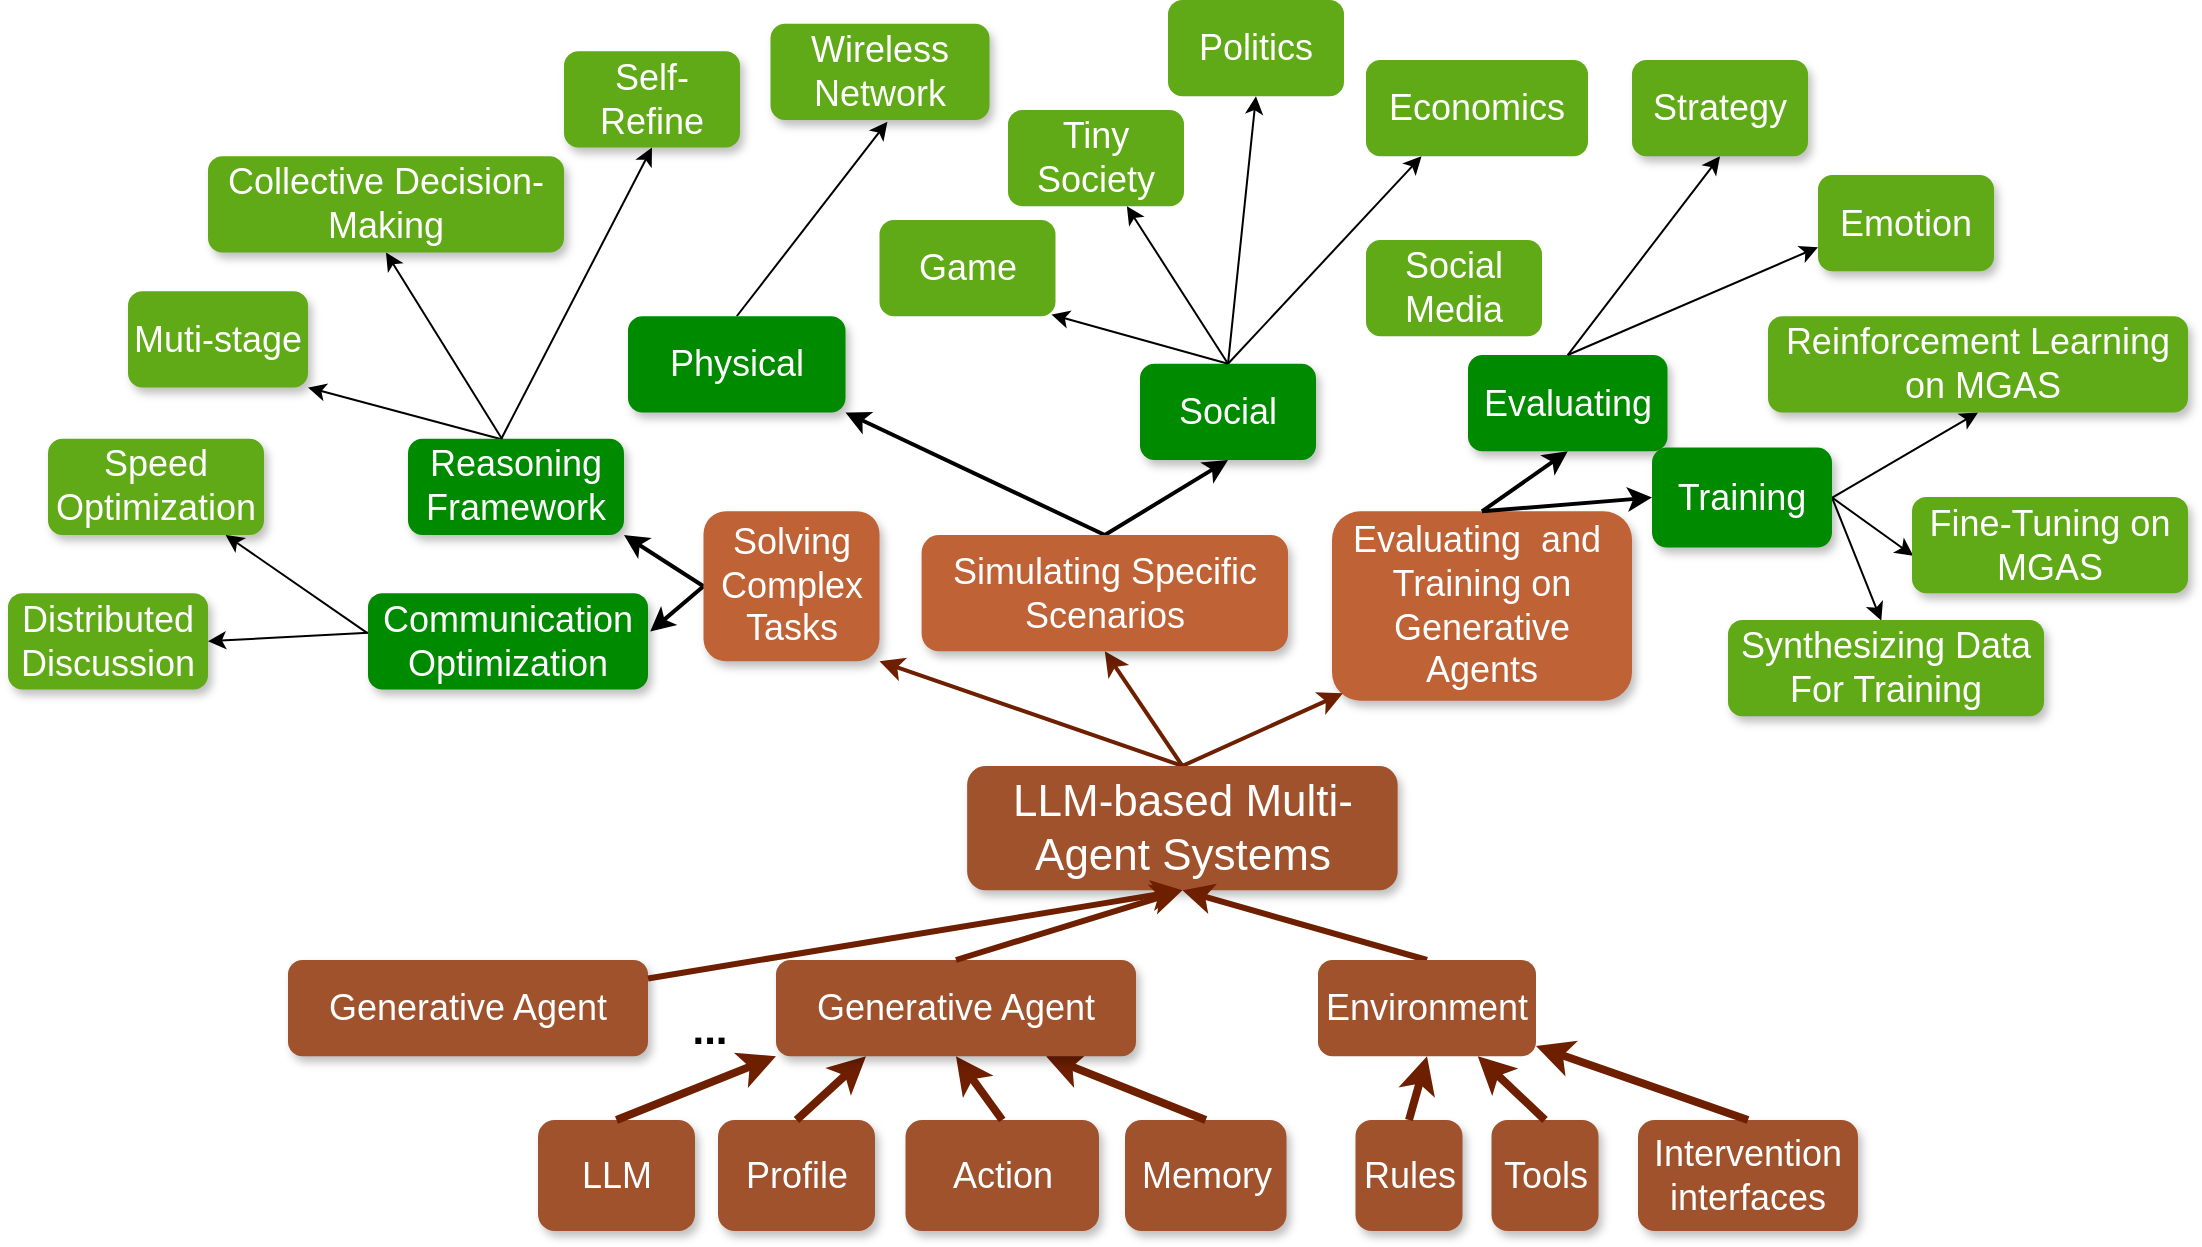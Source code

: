 <mxfile version="26.0.11" pages="2">
  <diagram id="JpZkx26YbNmgNPjJ96g1" name="tree">
    <mxGraphModel dx="2901" dy="1132" grid="1" gridSize="10" guides="1" tooltips="1" connect="1" arrows="1" fold="1" page="1" pageScale="1" pageWidth="827" pageHeight="1169" math="0" shadow="0">
      <root>
        <mxCell id="0" />
        <mxCell id="1" parent="0" />
        <mxCell id="skaffKzBVd656h6PqjQr-44" value="" style="endArrow=classic;html=1;rounded=0;exitX=0.5;exitY=0;exitDx=0;exitDy=0;entryX=1;entryY=1;entryDx=0;entryDy=0;strokeWidth=2;fillColor=#a0522d;strokeColor=#6D1F00;fontSize=18;" parent="1" source="skaffKzBVd656h6PqjQr-10" target="skaffKzBVd656h6PqjQr-45" edge="1">
          <mxGeometry width="50" height="50" relative="1" as="geometry">
            <mxPoint x="409" y="1210" as="sourcePoint" />
            <mxPoint x="630" y="1130" as="targetPoint" />
          </mxGeometry>
        </mxCell>
        <mxCell id="skaffKzBVd656h6PqjQr-49" value="&lt;div style=&quot;font-size: 18px;&quot;&gt;Evaluating&amp;nbsp; and&amp;nbsp; Training on Generative&lt;/div&gt;&lt;div style=&quot;font-size: 18px;&quot;&gt;Agents&lt;/div&gt;" style="rounded=1;whiteSpace=wrap;html=1;fillColor=#BF6236;strokeColor=none;fontColor=#FFFFFF;fontSize=18;shadow=1;glass=0;" parent="1" vertex="1">
          <mxGeometry x="452" y="885.64" width="150" height="94.7" as="geometry" />
        </mxCell>
        <mxCell id="skaffKzBVd656h6PqjQr-51" value="" style="endArrow=classic;html=1;rounded=0;entryX=0.036;entryY=0.961;entryDx=0;entryDy=0;strokeWidth=2;exitX=0.5;exitY=0;exitDx=0;exitDy=0;fillColor=#a0522d;strokeColor=#6D1F00;fontSize=18;entryPerimeter=0;" parent="1" source="skaffKzBVd656h6PqjQr-10" target="skaffKzBVd656h6PqjQr-49" edge="1">
          <mxGeometry width="50" height="50" relative="1" as="geometry">
            <mxPoint x="366" y="1010" as="sourcePoint" />
            <mxPoint x="401" y="1120" as="targetPoint" />
          </mxGeometry>
        </mxCell>
        <mxCell id="skaffKzBVd656h6PqjQr-130" value="" style="endArrow=classic;html=1;rounded=0;entryX=0.5;entryY=1;entryDx=0;entryDy=0;strokeWidth=2;fillColor=#a0522d;strokeColor=#6D1F00;fontSize=18;exitX=0.5;exitY=0;exitDx=0;exitDy=0;" parent="1" source="skaffKzBVd656h6PqjQr-10" target="skaffKzBVd656h6PqjQr-48" edge="1">
          <mxGeometry width="50" height="50" relative="1" as="geometry">
            <mxPoint x="380" y="1010" as="sourcePoint" />
            <mxPoint x="517" y="961" as="targetPoint" />
          </mxGeometry>
        </mxCell>
        <mxCell id="skaffKzBVd656h6PqjQr-55" style="rounded=0;orthogonalLoop=1;jettySize=auto;html=1;exitX=0;exitY=0.5;exitDx=0;exitDy=0;entryX=1.008;entryY=0.399;entryDx=0;entryDy=0;fontSize=18;entryPerimeter=0;fontColor=#FFFFFF;strokeWidth=2;" parent="1" source="skaffKzBVd656h6PqjQr-45" target="skaffKzBVd656h6PqjQr-94" edge="1">
          <mxGeometry relative="1" as="geometry">
            <mxPoint x="-20" y="956.275" as="targetPoint" />
          </mxGeometry>
        </mxCell>
        <mxCell id="skaffKzBVd656h6PqjQr-59" style="rounded=0;orthogonalLoop=1;jettySize=auto;html=1;exitX=0;exitY=0.5;exitDx=0;exitDy=0;entryX=1;entryY=1;entryDx=0;entryDy=0;fontSize=18;fontColor=#FFFFFF;strokeWidth=2;" parent="1" source="skaffKzBVd656h6PqjQr-45" target="skaffKzBVd656h6PqjQr-93" edge="1">
          <mxGeometry relative="1" as="geometry">
            <mxPoint x="-110" y="877.835" as="targetPoint" />
          </mxGeometry>
        </mxCell>
        <mxCell id="skaffKzBVd656h6PqjQr-45" value="Solving Complex Tasks" style="rounded=1;whiteSpace=wrap;html=1;fillColor=#BF6236;strokeColor=none;fontColor=#FFFFFF;fontSize=18;glass=0;shadow=1;dashed=1;" parent="1" vertex="1">
          <mxGeometry x="137.75" y="885.64" width="88" height="75" as="geometry" />
        </mxCell>
        <mxCell id="skaffKzBVd656h6PqjQr-68" style="rounded=0;orthogonalLoop=1;jettySize=auto;html=1;exitX=0.5;exitY=0;exitDx=0;exitDy=0;entryX=0.5;entryY=1;entryDx=0;entryDy=0;fontSize=18;fontColor=#FFFFFF;strokeWidth=2;" parent="1" source="skaffKzBVd656h6PqjQr-48" target="skaffKzBVd656h6PqjQr-66" edge="1">
          <mxGeometry relative="1" as="geometry" />
        </mxCell>
        <mxCell id="skaffKzBVd656h6PqjQr-69" style="rounded=0;orthogonalLoop=1;jettySize=auto;html=1;exitX=0.5;exitY=0;exitDx=0;exitDy=0;entryX=1;entryY=1;entryDx=0;entryDy=0;fontSize=18;fontColor=#FFFFFF;strokeWidth=2;" parent="1" source="skaffKzBVd656h6PqjQr-48" target="skaffKzBVd656h6PqjQr-67" edge="1">
          <mxGeometry relative="1" as="geometry" />
        </mxCell>
        <mxCell id="skaffKzBVd656h6PqjQr-48" value="&lt;div style=&quot;font-size: 18px;&quot;&gt;Simulating Specific S&lt;span style=&quot;background-color: initial; font-size: 18px;&quot;&gt;cenarios&lt;/span&gt;&lt;/div&gt;" style="rounded=1;whiteSpace=wrap;html=1;fillColor=light-dark(#BF6236,#CC7C56);strokeColor=none;fontColor=#FFFFFF;fontSize=18;glass=0;shadow=1;gradientColor=none;dashed=1;" parent="1" vertex="1">
          <mxGeometry x="246.81" y="897.51" width="183.19" height="58.13" as="geometry" />
        </mxCell>
        <mxCell id="skaffKzBVd656h6PqjQr-62" style="rounded=0;orthogonalLoop=1;jettySize=auto;html=1;exitX=0.5;exitY=0;exitDx=0;exitDy=0;entryX=0.5;entryY=1;entryDx=0;entryDy=0;fontSize=18;fontColor=#FFFFFF;strokeWidth=2;" parent="1" source="skaffKzBVd656h6PqjQr-49" target="skaffKzBVd656h6PqjQr-60" edge="1">
          <mxGeometry relative="1" as="geometry">
            <mxPoint x="512.375" y="915.64" as="sourcePoint" />
          </mxGeometry>
        </mxCell>
        <mxCell id="skaffKzBVd656h6PqjQr-115" style="rounded=0;orthogonalLoop=1;jettySize=auto;html=1;exitX=0.5;exitY=0;exitDx=0;exitDy=0;entryX=0.5;entryY=1;entryDx=0;entryDy=0;fontSize=18;fontColor=#FFFFFF;" parent="1" source="skaffKzBVd656h6PqjQr-60" target="skaffKzBVd656h6PqjQr-111" edge="1">
          <mxGeometry relative="1" as="geometry">
            <mxPoint x="712" y="819.64" as="targetPoint" />
          </mxGeometry>
        </mxCell>
        <mxCell id="skaffKzBVd656h6PqjQr-60" value="Evaluating" style="rounded=1;whiteSpace=wrap;html=1;fillColor=#008a00;fontColor=#FFFFFF;strokeColor=none;fontSize=18;glass=0;shadow=1;" parent="1" vertex="1">
          <mxGeometry x="520" y="807.51" width="99.75" height="48.13" as="geometry" />
        </mxCell>
        <mxCell id="skaffKzBVd656h6PqjQr-75" style="rounded=0;orthogonalLoop=1;jettySize=auto;html=1;exitX=0.5;exitY=0;exitDx=0;exitDy=0;entryX=0.006;entryY=0.889;entryDx=0;entryDy=0;fontSize=18;fontColor=#FFFFFF;entryPerimeter=0;strokeColor=none;" parent="1" source="skaffKzBVd656h6PqjQr-66" target="skaffKzBVd656h6PqjQr-74" edge="1">
          <mxGeometry relative="1" as="geometry" />
        </mxCell>
        <mxCell id="skaffKzBVd656h6PqjQr-77" style="rounded=0;orthogonalLoop=1;jettySize=auto;html=1;exitX=0.5;exitY=0;exitDx=0;exitDy=0;fontSize=18;entryX=0.25;entryY=1;entryDx=0;entryDy=0;fontColor=#FFFFFF;" parent="1" source="skaffKzBVd656h6PqjQr-66" target="skaffKzBVd656h6PqjQr-76" edge="1">
          <mxGeometry relative="1" as="geometry">
            <mxPoint x="491.95" y="713.77" as="targetPoint" />
          </mxGeometry>
        </mxCell>
        <mxCell id="skaffKzBVd656h6PqjQr-87" style="rounded=0;orthogonalLoop=1;jettySize=auto;html=1;exitX=0.5;exitY=0;exitDx=0;exitDy=0;entryX=0.5;entryY=1;entryDx=0;entryDy=0;fontSize=18;fontColor=#FFFFFF;" parent="1" source="skaffKzBVd656h6PqjQr-66" target="skaffKzBVd656h6PqjQr-81" edge="1">
          <mxGeometry relative="1" as="geometry">
            <mxPoint x="414" y="683.77" as="targetPoint" />
          </mxGeometry>
        </mxCell>
        <mxCell id="skaffKzBVd656h6PqjQr-66" value="Social" style="rounded=1;whiteSpace=wrap;html=1;fillColor=light-dark(#008A00,#CC7C56);strokeColor=none;fontColor=#FFFFFF;fontSize=18;glass=0;shadow=1;" parent="1" vertex="1">
          <mxGeometry x="356" y="811.9" width="88" height="48.13" as="geometry" />
        </mxCell>
        <mxCell id="skaffKzBVd656h6PqjQr-89" style="rounded=0;orthogonalLoop=1;jettySize=auto;html=1;exitX=0.5;exitY=0;exitDx=0;exitDy=0;entryX=0.534;entryY=1.017;entryDx=0;entryDy=0;fontSize=18;entryPerimeter=0;fontColor=#FFFFFF;" parent="1" source="skaffKzBVd656h6PqjQr-67" target="skaffKzBVd656h6PqjQr-83" edge="1">
          <mxGeometry relative="1" as="geometry">
            <mxPoint x="226" y="695.64" as="targetPoint" />
          </mxGeometry>
        </mxCell>
        <mxCell id="skaffKzBVd656h6PqjQr-67" value="Physical" style="rounded=1;whiteSpace=wrap;html=1;fillColor=light-dark(#008A00,#CC7C56);strokeColor=none;fontColor=#FFFFFF;fontSize=18;glass=0;shadow=1;" parent="1" vertex="1">
          <mxGeometry x="100" y="788.13" width="108.75" height="48.13" as="geometry" />
        </mxCell>
        <mxCell id="skaffKzBVd656h6PqjQr-92" style="rounded=0;orthogonalLoop=1;jettySize=auto;html=1;exitX=0.444;exitY=0.034;exitDx=0;exitDy=0;entryX=0.5;entryY=1;entryDx=0;entryDy=0;fontSize=18;exitPerimeter=0;fontColor=#FFFFFF;" parent="1" source="skaffKzBVd656h6PqjQr-93" target="skaffKzBVd656h6PqjQr-85" edge="1">
          <mxGeometry relative="1" as="geometry">
            <mxPoint x="82" y="811.9" as="targetPoint" />
          </mxGeometry>
        </mxCell>
        <mxCell id="skaffKzBVd656h6PqjQr-74" value="Social Media" style="rounded=1;whiteSpace=wrap;html=1;strokeColor=none;fillColor=#60A917;fontColor=#FFFFFF;fontSize=18;dashed=1;" parent="1" vertex="1">
          <mxGeometry x="469" y="750.0" width="88" height="48.13" as="geometry" />
        </mxCell>
        <mxCell id="skaffKzBVd656h6PqjQr-76" value="Economics" style="rounded=1;whiteSpace=wrap;html=1;strokeColor=none;fillColor=#60A917;fontColor=#FFFFFF;fontSize=18;dashed=1;" parent="1" vertex="1">
          <mxGeometry x="469" y="660" width="111" height="48.13" as="geometry" />
        </mxCell>
        <mxCell id="skaffKzBVd656h6PqjQr-81" value="&lt;div&gt;Politics&lt;/div&gt;" style="rounded=1;whiteSpace=wrap;html=1;strokeColor=none;fillColor=#60A917;fontColor=#FFFFFF;fontSize=18;dashed=1;" parent="1" vertex="1">
          <mxGeometry x="370" y="630.0" width="88" height="48.13" as="geometry" />
        </mxCell>
        <mxCell id="skaffKzBVd656h6PqjQr-82" value="Tiny Society" style="rounded=1;whiteSpace=wrap;html=1;strokeColor=none;fillColor=#60A917;fontColor=#FFFFFF;fontSize=18;dashed=1;" parent="1" vertex="1">
          <mxGeometry x="290" y="685.0" width="88" height="48.13" as="geometry" />
        </mxCell>
        <mxCell id="skaffKzBVd656h6PqjQr-83" value="Wireless Network" style="rounded=1;whiteSpace=wrap;html=1;strokeColor=none;fillColor=#60A917;fontColor=#FFFFFF;fontSize=18;glass=0;shadow=1;" parent="1" vertex="1">
          <mxGeometry x="171.25" y="641.87" width="109.5" height="48.13" as="geometry" />
        </mxCell>
        <mxCell id="skaffKzBVd656h6PqjQr-84" value="Game" style="rounded=1;whiteSpace=wrap;html=1;strokeColor=none;fillColor=#60A917;fontColor=#FFFFFF;fontSize=18;dashed=1;" parent="1" vertex="1">
          <mxGeometry x="225.75" y="740.0" width="88" height="48.13" as="geometry" />
        </mxCell>
        <mxCell id="skaffKzBVd656h6PqjQr-85" value="Collective Decision-Making" style="rounded=1;whiteSpace=wrap;html=1;strokeColor=none;fillColor=#60a917;fontColor=#FFFFFF;fontSize=18;shadow=1;glass=0;" parent="1" vertex="1">
          <mxGeometry x="-110" y="708.13" width="178" height="48.13" as="geometry" />
        </mxCell>
        <mxCell id="skaffKzBVd656h6PqjQr-88" style="rounded=0;orthogonalLoop=1;jettySize=auto;html=1;exitX=0.5;exitY=0;exitDx=0;exitDy=0;entryX=0.977;entryY=0.982;entryDx=0;entryDy=0;fontSize=18;entryPerimeter=0;fontColor=#FFFFFF;" parent="1" source="skaffKzBVd656h6PqjQr-66" target="skaffKzBVd656h6PqjQr-84" edge="1">
          <mxGeometry relative="1" as="geometry" />
        </mxCell>
        <mxCell id="skaffKzBVd656h6PqjQr-103" style="rounded=0;orthogonalLoop=1;jettySize=auto;html=1;exitX=0.428;exitY=0.003;exitDx=0;exitDy=0;entryX=1;entryY=1;entryDx=0;entryDy=0;fontSize=18;exitPerimeter=0;fontColor=#FFFFFF;" parent="1" source="skaffKzBVd656h6PqjQr-93" target="skaffKzBVd656h6PqjQr-97" edge="1">
          <mxGeometry relative="1" as="geometry" />
        </mxCell>
        <mxCell id="skaffKzBVd656h6PqjQr-93" value="Reasoning Framework" style="rounded=1;whiteSpace=wrap;html=1;fillColor=#008a00;strokeColor=none;fontColor=#FFFFFF;fontSize=18;glass=0;shadow=1;" parent="1" vertex="1">
          <mxGeometry x="-10" y="849.38" width="108" height="48.13" as="geometry" />
        </mxCell>
        <mxCell id="skaffKzBVd656h6PqjQr-104" style="rounded=0;orthogonalLoop=1;jettySize=auto;html=1;fontSize=18;exitX=-0.002;exitY=0.415;exitDx=0;exitDy=0;exitPerimeter=0;fontColor=#FFFFFF;" parent="1" source="skaffKzBVd656h6PqjQr-94" target="skaffKzBVd656h6PqjQr-98" edge="1">
          <mxGeometry relative="1" as="geometry">
            <mxPoint x="-30" y="940" as="sourcePoint" />
          </mxGeometry>
        </mxCell>
        <mxCell id="skaffKzBVd656h6PqjQr-105" style="rounded=0;orthogonalLoop=1;jettySize=auto;html=1;exitX=0.001;exitY=0.412;exitDx=0;exitDy=0;entryX=1;entryY=0.5;entryDx=0;entryDy=0;fontSize=18;exitPerimeter=0;fontColor=#FFFFFF;" parent="1" source="skaffKzBVd656h6PqjQr-94" target="skaffKzBVd656h6PqjQr-99" edge="1">
          <mxGeometry relative="1" as="geometry">
            <mxPoint x="110" y="956.275" as="sourcePoint" />
            <mxPoint x="-160" y="974.705" as="targetPoint" />
          </mxGeometry>
        </mxCell>
        <mxCell id="skaffKzBVd656h6PqjQr-94" value="Communication Optimization" style="rounded=1;whiteSpace=wrap;html=1;fillColor=#008a00;strokeColor=none;fontColor=#FFFFFF;fontSize=18;glass=0;shadow=1;" parent="1" vertex="1">
          <mxGeometry x="-30" y="926.57" width="140" height="48.13" as="geometry" />
        </mxCell>
        <mxCell id="skaffKzBVd656h6PqjQr-97" value="Muti-stage" style="rounded=1;whiteSpace=wrap;html=1;strokeColor=none;fillColor=#60a917;fontColor=#FFFFFF;fontSize=18;glass=0;shadow=1;" parent="1" vertex="1">
          <mxGeometry x="-150" y="775.64" width="90" height="48.13" as="geometry" />
        </mxCell>
        <mxCell id="skaffKzBVd656h6PqjQr-98" value="Speed Optimization" style="rounded=1;whiteSpace=wrap;html=1;strokeColor=none;fillColor=#60a917;fontColor=#FFFFFF;fontSize=18;glass=0;shadow=1;" parent="1" vertex="1">
          <mxGeometry x="-190" y="849.38" width="108" height="48.13" as="geometry" />
        </mxCell>
        <mxCell id="skaffKzBVd656h6PqjQr-99" value="Distributed Discussion" style="rounded=1;whiteSpace=wrap;html=1;strokeColor=none;fillColor=#60a917;fontColor=#FFFFFF;fontSize=18;glass=0;shadow=1;" parent="1" vertex="1">
          <mxGeometry x="-210" y="926.57" width="100" height="48.13" as="geometry" />
        </mxCell>
        <mxCell id="skaffKzBVd656h6PqjQr-125" style="rounded=0;orthogonalLoop=1;jettySize=auto;html=1;exitX=0.978;exitY=0.525;exitDx=0;exitDy=0;entryX=0.5;entryY=1;entryDx=0;entryDy=0;fontSize=18;exitPerimeter=0;fontColor=#FFFFFF;" parent="1" source="skaffKzBVd656h6PqjQr-109" target="skaffKzBVd656h6PqjQr-122" edge="1">
          <mxGeometry relative="1" as="geometry" />
        </mxCell>
        <mxCell id="skaffKzBVd656h6PqjQr-126" style="rounded=0;orthogonalLoop=1;jettySize=auto;html=1;fontSize=18;entryX=0.005;entryY=0.613;entryDx=0;entryDy=0;entryPerimeter=0;exitX=1;exitY=0.5;exitDx=0;exitDy=0;fontColor=#FFFFFF;" parent="1" source="skaffKzBVd656h6PqjQr-109" target="skaffKzBVd656h6PqjQr-113" edge="1">
          <mxGeometry relative="1" as="geometry" />
        </mxCell>
        <mxCell id="skaffKzBVd656h6PqjQr-127" style="rounded=0;orthogonalLoop=1;jettySize=auto;html=1;exitX=1;exitY=0.5;exitDx=0;exitDy=0;entryX=0.485;entryY=0.007;entryDx=0;entryDy=0;fontSize=18;entryPerimeter=0;fontColor=#FFFFFF;" parent="1" source="skaffKzBVd656h6PqjQr-109" target="skaffKzBVd656h6PqjQr-121" edge="1">
          <mxGeometry relative="1" as="geometry">
            <mxPoint x="691" y="955.64" as="targetPoint" />
          </mxGeometry>
        </mxCell>
        <mxCell id="skaffKzBVd656h6PqjQr-109" value="Training" style="rounded=1;whiteSpace=wrap;html=1;fillColor=#008a00;fontColor=#FFFFFF;strokeColor=none;fontSize=18;glass=0;shadow=1;" parent="1" vertex="1">
          <mxGeometry x="612" y="853.77" width="90" height="50" as="geometry" />
        </mxCell>
        <mxCell id="skaffKzBVd656h6PqjQr-110" style="rounded=0;orthogonalLoop=1;jettySize=auto;html=1;exitX=0.5;exitY=0;exitDx=0;exitDy=0;fontSize=18;entryX=0;entryY=0.5;entryDx=0;entryDy=0;fontColor=#FFFFFF;strokeWidth=2;" parent="1" source="skaffKzBVd656h6PqjQr-49" target="skaffKzBVd656h6PqjQr-109" edge="1">
          <mxGeometry relative="1" as="geometry">
            <mxPoint x="512.375" y="915.64" as="sourcePoint" />
            <mxPoint x="590" y="911" as="targetPoint" />
          </mxGeometry>
        </mxCell>
        <mxCell id="skaffKzBVd656h6PqjQr-111" value="Strategy" style="rounded=1;whiteSpace=wrap;html=1;strokeColor=none;fillColor=#60a917;fontColor=#FFFFFF;fontSize=18;glass=0;shadow=1;gradientColor=none;" parent="1" vertex="1">
          <mxGeometry x="602" y="660.0" width="88" height="48.13" as="geometry" />
        </mxCell>
        <mxCell id="skaffKzBVd656h6PqjQr-112" value="Emotion" style="rounded=1;whiteSpace=wrap;html=1;strokeColor=none;fillColor=#60a917;fontColor=#FFFFFF;fontSize=18;glass=0;shadow=1;" parent="1" vertex="1">
          <mxGeometry x="695" y="717.51" width="88" height="48.13" as="geometry" />
        </mxCell>
        <mxCell id="skaffKzBVd656h6PqjQr-113" value="Fine-Tuning on MGAS" style="rounded=1;whiteSpace=wrap;html=1;strokeColor=none;fillColor=#60a917;fontColor=#FFFFFF;fontSize=18;glass=0;shadow=1;" parent="1" vertex="1">
          <mxGeometry x="742" y="878.44" width="138" height="48.13" as="geometry" />
        </mxCell>
        <mxCell id="skaffKzBVd656h6PqjQr-121" value="&lt;div&gt;Synthesizing Data For Training&lt;/div&gt;" style="rounded=1;whiteSpace=wrap;html=1;strokeColor=none;fillColor=#60a917;fontColor=#FFFFFF;fontSize=18;glass=0;shadow=1;" parent="1" vertex="1">
          <mxGeometry x="650" y="940" width="158" height="48.13" as="geometry" />
        </mxCell>
        <mxCell id="skaffKzBVd656h6PqjQr-122" value="&lt;span style=&quot;background-color: initial;&quot;&gt;Reinforcement Learning&lt;/span&gt;&lt;br&gt;&amp;nbsp;on MGAS" style="rounded=1;whiteSpace=wrap;html=1;strokeColor=none;fillColor=#60a917;fontColor=#FFFFFF;fontSize=18;glass=0;shadow=1;" parent="1" vertex="1">
          <mxGeometry x="670" y="788.13" width="210" height="48.13" as="geometry" />
        </mxCell>
        <mxCell id="4mtZTrKe0Ws6-dNjXsxN-1" style="rounded=0;orthogonalLoop=1;jettySize=auto;html=1;exitX=0.5;exitY=0;exitDx=0;exitDy=0;fontSize=18;fontColor=#FFFFFF;" parent="1" source="skaffKzBVd656h6PqjQr-66" target="skaffKzBVd656h6PqjQr-82" edge="1">
          <mxGeometry relative="1" as="geometry">
            <mxPoint x="390" y="821.64" as="sourcePoint" />
            <mxPoint x="404" y="693.64" as="targetPoint" />
          </mxGeometry>
        </mxCell>
        <mxCell id="4mtZTrKe0Ws6-dNjXsxN-2" value="Self-Refine" style="rounded=1;whiteSpace=wrap;html=1;strokeColor=none;fillColor=#60a917;fontColor=#FFFFFF;fontSize=18;glass=0;shadow=1;" parent="1" vertex="1">
          <mxGeometry x="68.0" y="655.61" width="88" height="48.13" as="geometry" />
        </mxCell>
        <mxCell id="4mtZTrKe0Ws6-dNjXsxN-3" style="rounded=0;orthogonalLoop=1;jettySize=auto;html=1;entryX=0.5;entryY=1;entryDx=0;entryDy=0;fontSize=18;exitX=0.431;exitY=0.005;exitDx=0;exitDy=0;exitPerimeter=0;fontColor=#FFFFFF;" parent="1" source="skaffKzBVd656h6PqjQr-93" target="4mtZTrKe0Ws6-dNjXsxN-2" edge="1">
          <mxGeometry relative="1" as="geometry">
            <mxPoint x="60" y="845.64" as="sourcePoint" />
            <mxPoint x="112" y="709.38" as="targetPoint" />
          </mxGeometry>
        </mxCell>
        <mxCell id="4mtZTrKe0Ws6-dNjXsxN-4" style="rounded=0;orthogonalLoop=1;jettySize=auto;html=1;fontSize=18;entryX=0;entryY=0.75;entryDx=0;entryDy=0;exitX=0.5;exitY=0;exitDx=0;exitDy=0;fontColor=#FFFFFF;" parent="1" source="skaffKzBVd656h6PqjQr-60" target="skaffKzBVd656h6PqjQr-112" edge="1">
          <mxGeometry relative="1" as="geometry">
            <mxPoint x="597" y="767.64" as="targetPoint" />
            <mxPoint x="524" y="853.64" as="sourcePoint" />
          </mxGeometry>
        </mxCell>
        <mxCell id="skaffKzBVd656h6PqjQr-1" value="&lt;div&gt;&lt;span style=&quot;background-color: initial;&quot;&gt;Profile&lt;/span&gt;&lt;/div&gt;" style="rounded=1;whiteSpace=wrap;html=1;fillColor=#a0522d;fontColor=#ffffff;strokeColor=none;fontSize=18;glass=0;shadow=1;dashed=1;" parent="1" vertex="1">
          <mxGeometry x="145" y="1190" width="78.5" height="55.5" as="geometry" />
        </mxCell>
        <mxCell id="skaffKzBVd656h6PqjQr-2" value="Action" style="rounded=1;whiteSpace=wrap;html=1;fillColor=#a0522d;fontColor=#ffffff;strokeColor=none;fontSize=18;glass=0;shadow=1;dashed=1;" parent="1" vertex="1">
          <mxGeometry x="238.75" y="1190" width="96.75" height="55.5" as="geometry" />
        </mxCell>
        <mxCell id="skaffKzBVd656h6PqjQr-10" value="&lt;font style=&quot;font-size: 22px;&quot;&gt;LLM-based Multi-Agent Systems&lt;/font&gt;" style="rounded=1;whiteSpace=wrap;html=1;fillColor=#a0522d;fontColor=#ffffff;strokeColor=none;fontSize=22;glass=0;shadow=1;" parent="1" vertex="1">
          <mxGeometry x="269.57" y="1012.97" width="215.25" height="62.19" as="geometry" />
        </mxCell>
        <mxCell id="skaffKzBVd656h6PqjQr-17" value="Memory" style="rounded=1;whiteSpace=wrap;html=1;fillColor=#a0522d;fontColor=#ffffff;strokeColor=none;fontSize=18;glass=0;shadow=1;dashed=1;" parent="1" vertex="1">
          <mxGeometry x="348.5" y="1190" width="80.75" height="55.5" as="geometry" />
        </mxCell>
        <mxCell id="skaffKzBVd656h6PqjQr-29" value="" style="endArrow=classic;html=1;rounded=0;exitX=0.5;exitY=0;exitDx=0;exitDy=0;entryX=0.25;entryY=1;entryDx=0;entryDy=0;strokeWidth=4;fillColor=#a0522d;strokeColor=#6D1F00;fontSize=18;" parent="1" source="skaffKzBVd656h6PqjQr-1" target="skaffKzBVd656h6PqjQr-33" edge="1">
          <mxGeometry width="50" height="50" relative="1" as="geometry">
            <mxPoint x="111.91" y="1279" as="sourcePoint" />
            <mxPoint x="128.41" y="1270" as="targetPoint" />
          </mxGeometry>
        </mxCell>
        <mxCell id="skaffKzBVd656h6PqjQr-30" value="" style="endArrow=classic;html=1;rounded=0;exitX=0.5;exitY=0;exitDx=0;exitDy=0;entryX=0.5;entryY=1;entryDx=0;entryDy=0;strokeWidth=4;fillColor=#a0522d;strokeColor=#6D1F00;fontSize=18;" parent="1" source="skaffKzBVd656h6PqjQr-2" target="skaffKzBVd656h6PqjQr-33" edge="1">
          <mxGeometry width="50" height="50" relative="1" as="geometry">
            <mxPoint x="80.41" y="1359" as="sourcePoint" />
            <mxPoint x="169.25" y="1269.562" as="targetPoint" />
          </mxGeometry>
        </mxCell>
        <mxCell id="skaffKzBVd656h6PqjQr-31" value="" style="endArrow=classic;html=1;rounded=0;exitX=0.5;exitY=0;exitDx=0;exitDy=0;entryX=0.75;entryY=1;entryDx=0;entryDy=0;strokeWidth=4;fillColor=#a0522d;strokeColor=#6D1F00;fontSize=18;" parent="1" source="skaffKzBVd656h6PqjQr-17" target="skaffKzBVd656h6PqjQr-33" edge="1">
          <mxGeometry width="50" height="50" relative="1" as="geometry">
            <mxPoint x="180.41" y="1359" as="sourcePoint" />
            <mxPoint x="210.25" y="1269.562" as="targetPoint" />
          </mxGeometry>
        </mxCell>
        <mxCell id="skaffKzBVd656h6PqjQr-33" value="Generative Agent" style="rounded=1;whiteSpace=wrap;html=1;fillColor=#a0522d;fontColor=#ffffff;strokeColor=none;fontSize=18;glass=0;shadow=1;" parent="1" vertex="1">
          <mxGeometry x="174" y="1110" width="180" height="48.13" as="geometry" />
        </mxCell>
        <mxCell id="skaffKzBVd656h6PqjQr-64" style="rounded=0;orthogonalLoop=1;jettySize=auto;html=1;exitX=0.5;exitY=0;exitDx=0;exitDy=0;entryX=0.5;entryY=1;entryDx=0;entryDy=0;strokeWidth=3;fillColor=#a0522d;strokeColor=#6D1F00;fontSize=18;" parent="1" source="skaffKzBVd656h6PqjQr-34" target="skaffKzBVd656h6PqjQr-10" edge="1">
          <mxGeometry relative="1" as="geometry" />
        </mxCell>
        <mxCell id="skaffKzBVd656h6PqjQr-34" value="Environment" style="rounded=1;whiteSpace=wrap;html=1;fillColor=#a0522d;fontColor=#ffffff;strokeColor=none;fontSize=18;dashed=1;" parent="1" vertex="1">
          <mxGeometry x="445" y="1110" width="109" height="48.13" as="geometry" />
        </mxCell>
        <mxCell id="skaffKzBVd656h6PqjQr-37" value="Rules" style="rounded=1;whiteSpace=wrap;html=1;fillColor=#a0522d;fontColor=#ffffff;strokeColor=none;fontSize=18;glass=0;shadow=1;" parent="1" vertex="1">
          <mxGeometry x="463.75" y="1190" width="53.5" height="55.5" as="geometry" />
        </mxCell>
        <mxCell id="skaffKzBVd656h6PqjQr-39" value="" style="endArrow=classic;html=1;rounded=0;exitX=0.5;exitY=0;exitDx=0;exitDy=0;entryX=0.5;entryY=1;entryDx=0;entryDy=0;strokeWidth=4;fillColor=#a0522d;strokeColor=#6D1F00;fontSize=18;" parent="1" source="skaffKzBVd656h6PqjQr-37" target="skaffKzBVd656h6PqjQr-34" edge="1">
          <mxGeometry width="50" height="50" relative="1" as="geometry">
            <mxPoint x="456.25" y="1359" as="sourcePoint" />
            <mxPoint x="371.25" y="1307" as="targetPoint" />
          </mxGeometry>
        </mxCell>
        <mxCell id="skaffKzBVd656h6PqjQr-42" value="" style="endArrow=classic;html=1;rounded=0;exitX=0.5;exitY=0;exitDx=0;exitDy=0;entryX=0.5;entryY=1;entryDx=0;entryDy=0;strokeWidth=3;fillColor=#a0522d;strokeColor=#6D1F00;fontSize=18;" parent="1" source="skaffKzBVd656h6PqjQr-33" target="skaffKzBVd656h6PqjQr-10" edge="1">
          <mxGeometry width="50" height="50" relative="1" as="geometry">
            <mxPoint x="214" y="1200" as="sourcePoint" />
            <mxPoint x="388" y="1110" as="targetPoint" />
          </mxGeometry>
        </mxCell>
        <mxCell id="EdyCbkl_p3JUXa9mk3wl-1" value="LLM" style="rounded=1;whiteSpace=wrap;html=1;fillColor=#a0522d;fontColor=#ffffff;strokeColor=none;fontSize=18;glass=0;shadow=1;dashed=1;" parent="1" vertex="1">
          <mxGeometry x="55" y="1190" width="78.5" height="55.5" as="geometry" />
        </mxCell>
        <mxCell id="EdyCbkl_p3JUXa9mk3wl-2" value="" style="endArrow=classic;html=1;rounded=0;exitX=0.5;exitY=0;exitDx=0;exitDy=0;entryX=0;entryY=1;entryDx=0;entryDy=0;strokeWidth=4;fillColor=#a0522d;strokeColor=#6D1F00;fontSize=18;" parent="1" source="EdyCbkl_p3JUXa9mk3wl-1" target="skaffKzBVd656h6PqjQr-33" edge="1">
          <mxGeometry width="50" height="50" relative="1" as="geometry">
            <mxPoint x="204" y="1200" as="sourcePoint" />
            <mxPoint x="241" y="1168" as="targetPoint" />
          </mxGeometry>
        </mxCell>
        <mxCell id="CL27KBF6f4KL-h8ZXocw-2" value="Intervention interfaces" style="rounded=1;whiteSpace=wrap;html=1;fillColor=#a0522d;fontColor=#ffffff;strokeColor=none;fontSize=18;textShadow=0;glass=0;shadow=1;" parent="1" vertex="1">
          <mxGeometry x="605" y="1190" width="110" height="55.5" as="geometry" />
        </mxCell>
        <mxCell id="CL27KBF6f4KL-h8ZXocw-4" value="" style="endArrow=classic;html=1;rounded=0;exitX=0.5;exitY=0;exitDx=0;exitDy=0;strokeWidth=4;fillColor=#a0522d;strokeColor=#6D1F00;fontSize=18;" parent="1" source="CL27KBF6f4KL-h8ZXocw-2" target="skaffKzBVd656h6PqjQr-34" edge="1">
          <mxGeometry width="50" height="50" relative="1" as="geometry">
            <mxPoint x="501" y="1200" as="sourcePoint" />
            <mxPoint x="441" y="1168" as="targetPoint" />
          </mxGeometry>
        </mxCell>
        <mxCell id="CL27KBF6f4KL-h8ZXocw-6" value="Tools" style="rounded=1;whiteSpace=wrap;html=1;fillColor=#a0522d;fontColor=#ffffff;strokeColor=none;fontSize=18;glass=0;shadow=1;" parent="1" vertex="1">
          <mxGeometry x="531.75" y="1190" width="53.5" height="55.5" as="geometry" />
        </mxCell>
        <mxCell id="CL27KBF6f4KL-h8ZXocw-7" value="" style="endArrow=classic;html=1;rounded=0;exitX=0.5;exitY=0;exitDx=0;exitDy=0;strokeWidth=4;fillColor=#a0522d;strokeColor=#6D1F00;fontSize=18;" parent="1" source="CL27KBF6f4KL-h8ZXocw-6" target="skaffKzBVd656h6PqjQr-34" edge="1">
          <mxGeometry width="50" height="50" relative="1" as="geometry">
            <mxPoint x="501" y="1200" as="sourcePoint" />
            <mxPoint x="510" y="1168" as="targetPoint" />
          </mxGeometry>
        </mxCell>
        <mxCell id="Tc7P8LKHMEHr6oD4uBUF-1" value="Generative Agent" style="rounded=1;whiteSpace=wrap;html=1;fillColor=#a0522d;fontColor=#ffffff;strokeColor=none;fontSize=18;glass=0;shadow=1;" parent="1" vertex="1">
          <mxGeometry x="-70" y="1110" width="180" height="48.13" as="geometry" />
        </mxCell>
        <mxCell id="Tc7P8LKHMEHr6oD4uBUF-4" value="&lt;b&gt;&lt;font style=&quot;font-size: 21px;&quot;&gt;...&lt;/font&gt;&lt;/b&gt;" style="text;html=1;align=center;verticalAlign=middle;whiteSpace=wrap;rounded=0;" parent="1" vertex="1">
          <mxGeometry x="111" y="1129" width="60" height="30" as="geometry" />
        </mxCell>
        <mxCell id="Tc7P8LKHMEHr6oD4uBUF-5" value="" style="endArrow=classic;html=1;rounded=0;strokeWidth=3;fillColor=#a0522d;strokeColor=#6D1F00;fontSize=18;entryX=0.5;entryY=1;entryDx=0;entryDy=0;" parent="1" source="Tc7P8LKHMEHr6oD4uBUF-1" target="skaffKzBVd656h6PqjQr-10" edge="1">
          <mxGeometry width="50" height="50" relative="1" as="geometry">
            <mxPoint y="1110" as="sourcePoint" />
            <mxPoint x="113" y="1075" as="targetPoint" />
          </mxGeometry>
        </mxCell>
      </root>
    </mxGraphModel>
  </diagram>
  <diagram id="0bWGjBheT1xtGQ3-5Z4j" name="environment-conponets">
    <mxGraphModel dx="988" dy="539" grid="1" gridSize="10" guides="1" tooltips="1" connect="1" arrows="1" fold="1" page="1" pageScale="1" pageWidth="827" pageHeight="1169" math="0" shadow="0">
      <root>
        <mxCell id="0" />
        <mxCell id="1" parent="0" />
        <mxCell id="aOGlwenCFgNjmDu3Sfx9-1" value="ENVIRONMENT" style="rounded=1;whiteSpace=wrap;html=1;dashed=1;dashPattern=8 8;verticalAlign=top;" vertex="1" parent="1">
          <mxGeometry x="110" y="290" width="510" height="530" as="geometry" />
        </mxCell>
        <mxCell id="aOGlwenCFgNjmDu3Sfx9-2" value="TOOLS" style="rounded=1;whiteSpace=wrap;html=1;verticalAlign=top;" vertex="1" parent="1">
          <mxGeometry x="160" y="360" width="190" height="190" as="geometry" />
        </mxCell>
        <mxCell id="aOGlwenCFgNjmDu3Sfx9-3" value="RULS" style="rounded=1;whiteSpace=wrap;html=1;verticalAlign=top;" vertex="1" parent="1">
          <mxGeometry x="380" y="360" width="200" height="190" as="geometry" />
        </mxCell>
        <mxCell id="YjcnA5tS1VcOCI9oo2fW-2" value="Translate Instruct into Record" style="rounded=0;whiteSpace=wrap;html=1;" vertex="1" parent="1">
          <mxGeometry x="175" y="380" width="160" height="30" as="geometry" />
        </mxCell>
        <mxCell id="YjcnA5tS1VcOCI9oo2fW-3" value="Constraint Interact of Agents" style="rounded=0;whiteSpace=wrap;html=1;" vertex="1" parent="1">
          <mxGeometry x="405" y="380" width="160" height="30" as="geometry" />
        </mxCell>
        <mxCell id="YjcnA5tS1VcOCI9oo2fW-8" value="social media" style="shape=xor;whiteSpace=wrap;html=1;align=right;" vertex="1" parent="1">
          <mxGeometry x="275" y="430" width="60" height="80" as="geometry" />
        </mxCell>
        <mxCell id="YjcnA5tS1VcOCI9oo2fW-11" value="" style="edgeStyle=orthogonalEdgeStyle;rounded=0;orthogonalLoop=1;jettySize=auto;html=1;" edge="1" parent="1" source="YjcnA5tS1VcOCI9oo2fW-10" target="YjcnA5tS1VcOCI9oo2fW-8">
          <mxGeometry relative="1" as="geometry">
            <Array as="points">
              <mxPoint x="270" y="449" />
              <mxPoint x="270" y="449" />
            </Array>
          </mxGeometry>
        </mxCell>
        <mxCell id="YjcnA5tS1VcOCI9oo2fW-10" value="like" style="rounded=1;whiteSpace=wrap;html=1;" vertex="1" parent="1">
          <mxGeometry x="175" y="440" width="35" height="17.5" as="geometry" />
        </mxCell>
        <mxCell id="YjcnA5tS1VcOCI9oo2fW-13" value="record" style="rounded=0;whiteSpace=wrap;html=1;" vertex="1" parent="1">
          <mxGeometry x="170" y="492.5" width="40" height="17.5" as="geometry" />
        </mxCell>
        <mxCell id="YjcnA5tS1VcOCI9oo2fW-15" value="" style="edgeStyle=orthogonalEdgeStyle;rounded=0;orthogonalLoop=1;jettySize=auto;html=1;entryX=1;entryY=0.5;entryDx=0;entryDy=0;" edge="1" parent="1" target="YjcnA5tS1VcOCI9oo2fW-13">
          <mxGeometry relative="1" as="geometry">
            <mxPoint x="270" y="501" as="sourcePoint" />
            <mxPoint x="265" y="500.75" as="targetPoint" />
            <Array as="points">
              <mxPoint x="260" y="502" />
            </Array>
          </mxGeometry>
        </mxCell>
        <mxCell id="YjcnA5tS1VcOCI9oo2fW-21" style="rounded=1;orthogonalLoop=1;jettySize=auto;html=1;labelBorderColor=none;textShadow=0;dashed=1;edgeStyle=orthogonalEdgeStyle;jumpStyle=sharp;startArrow=classic;startFill=1;" edge="1" parent="1" source="YjcnA5tS1VcOCI9oo2fW-16" target="YjcnA5tS1VcOCI9oo2fW-19">
          <mxGeometry relative="1" as="geometry" />
        </mxCell>
        <mxCell id="YjcnA5tS1VcOCI9oo2fW-22" value="" style="edgeStyle=orthogonalEdgeStyle;rounded=0;orthogonalLoop=1;jettySize=auto;html=1;entryX=0;entryY=0.5;entryDx=0;entryDy=0;startArrow=cross;startFill=0;" edge="1" parent="1" source="YjcnA5tS1VcOCI9oo2fW-16" target="YjcnA5tS1VcOCI9oo2fW-17">
          <mxGeometry relative="1" as="geometry" />
        </mxCell>
        <mxCell id="YjcnA5tS1VcOCI9oo2fW-16" value="agent-a" style="rounded=1;whiteSpace=wrap;html=1;" vertex="1" parent="1">
          <mxGeometry x="392" y="435.5" width="44" height="22" as="geometry" />
        </mxCell>
        <mxCell id="YjcnA5tS1VcOCI9oo2fW-24" style="edgeStyle=orthogonalEdgeStyle;rounded=0;orthogonalLoop=1;jettySize=auto;html=1;entryX=0;entryY=0.5;entryDx=0;entryDy=0;startArrow=classic;startFill=1;" edge="1" parent="1" source="YjcnA5tS1VcOCI9oo2fW-17" target="YjcnA5tS1VcOCI9oo2fW-18">
          <mxGeometry relative="1" as="geometry" />
        </mxCell>
        <mxCell id="YjcnA5tS1VcOCI9oo2fW-17" value="agent-b" style="rounded=1;whiteSpace=wrap;html=1;" vertex="1" parent="1">
          <mxGeometry x="463" y="435.5" width="44" height="22" as="geometry" />
        </mxCell>
        <mxCell id="YjcnA5tS1VcOCI9oo2fW-18" value="agent-c" style="rounded=1;whiteSpace=wrap;html=1;" vertex="1" parent="1">
          <mxGeometry x="530" y="435.5" width="44" height="22" as="geometry" />
        </mxCell>
        <mxCell id="YjcnA5tS1VcOCI9oo2fW-19" value="environment" style="rounded=0;whiteSpace=wrap;html=1;" vertex="1" parent="1">
          <mxGeometry x="405" y="510" width="155" height="21" as="geometry" />
        </mxCell>
        <mxCell id="YjcnA5tS1VcOCI9oo2fW-65" value="" style="group" vertex="1" connectable="0" parent="1">
          <mxGeometry x="250" y="600" width="250" height="190" as="geometry" />
        </mxCell>
        <mxCell id="aOGlwenCFgNjmDu3Sfx9-4" value="INTERVENTION INTERFACES" style="rounded=1;whiteSpace=wrap;html=1;verticalAlign=top;container=0;" vertex="1" parent="YjcnA5tS1VcOCI9oo2fW-65">
          <mxGeometry width="250" height="190" as="geometry" />
        </mxCell>
        <mxCell id="YjcnA5tS1VcOCI9oo2fW-41" value="" style="shape=flexArrow;endArrow=classic;html=1;rounded=0;entryX=0;entryY=0.5;entryDx=0;entryDy=0;exitX=0.25;exitY=0.167;exitDx=0;exitDy=0;exitPerimeter=0;" edge="1" parent="YjcnA5tS1VcOCI9oo2fW-65" source="YjcnA5tS1VcOCI9oo2fW-44" target="YjcnA5tS1VcOCI9oo2fW-25">
          <mxGeometry width="50" height="50" relative="1" as="geometry">
            <mxPoint x="50" y="55" as="sourcePoint" />
            <mxPoint x="70" y="70" as="targetPoint" />
          </mxGeometry>
        </mxCell>
        <mxCell id="YjcnA5tS1VcOCI9oo2fW-39" style="edgeStyle=orthogonalEdgeStyle;rounded=0;orthogonalLoop=1;jettySize=auto;html=1;entryX=0.5;entryY=0;entryDx=0;entryDy=0;" edge="1" parent="YjcnA5tS1VcOCI9oo2fW-65" source="YjcnA5tS1VcOCI9oo2fW-25" target="YjcnA5tS1VcOCI9oo2fW-35">
          <mxGeometry relative="1" as="geometry" />
        </mxCell>
        <mxCell id="YjcnA5tS1VcOCI9oo2fW-25" value="env" style="rounded=0;whiteSpace=wrap;html=1;verticalAlign=top;container=0;" vertex="1" parent="YjcnA5tS1VcOCI9oo2fW-65">
          <mxGeometry x="110" y="30" width="120" height="50" as="geometry" />
        </mxCell>
        <mxCell id="YjcnA5tS1VcOCI9oo2fW-26" value="agent-a" style="rounded=1;whiteSpace=wrap;html=1;fillColor=#dae8fc;strokeColor=#6c8ebf;container=0;" vertex="1" parent="YjcnA5tS1VcOCI9oo2fW-65">
          <mxGeometry x="117" y="50" width="47" height="21" as="geometry" />
        </mxCell>
        <mxCell id="YjcnA5tS1VcOCI9oo2fW-35" value="env" style="rounded=0;whiteSpace=wrap;html=1;verticalAlign=top;container=0;" vertex="1" parent="YjcnA5tS1VcOCI9oo2fW-65">
          <mxGeometry x="110" y="110" width="120" height="50" as="geometry" />
        </mxCell>
        <mxCell id="YjcnA5tS1VcOCI9oo2fW-29" value="agent-b" style="rounded=1;whiteSpace=wrap;html=1;fillColor=#d5e8d4;strokeColor=#82b366;container=0;" vertex="1" parent="YjcnA5tS1VcOCI9oo2fW-65">
          <mxGeometry x="117" y="130" width="47" height="21" as="geometry" />
        </mxCell>
        <mxCell id="YjcnA5tS1VcOCI9oo2fW-42" value="intervention" style="text;html=1;align=center;verticalAlign=middle;whiteSpace=wrap;rounded=0;container=0;" vertex="1" parent="YjcnA5tS1VcOCI9oo2fW-65">
          <mxGeometry x="25" y="30" width="60" height="30" as="geometry" />
        </mxCell>
        <mxCell id="YjcnA5tS1VcOCI9oo2fW-44" value="interfaces" style="text;html=1;align=center;verticalAlign=middle;whiteSpace=wrap;rounded=0;container=0;" vertex="1" parent="YjcnA5tS1VcOCI9oo2fW-65">
          <mxGeometry x="25" y="50" width="60" height="30" as="geometry" />
        </mxCell>
      </root>
    </mxGraphModel>
  </diagram>
</mxfile>
